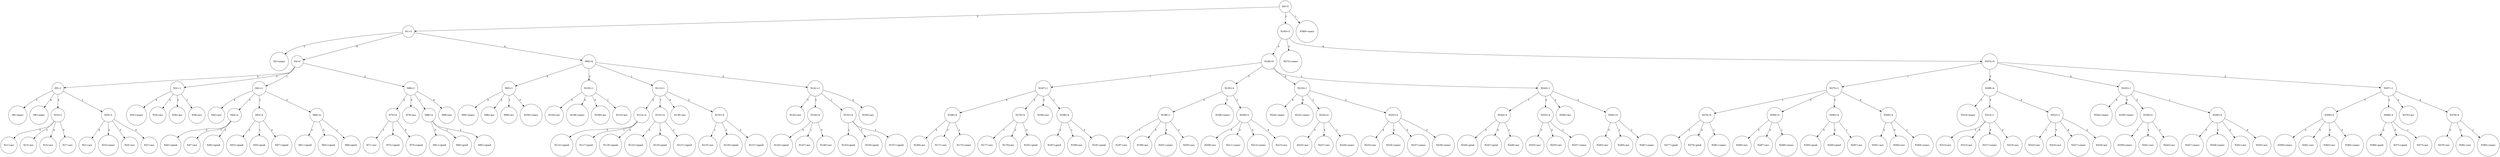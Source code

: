 digraph ID3_tree_visualization {
	node [shape=circle]
	"N0=5"
	"N1=3"
	"N0=5" -> "N1=3" [label=3]
	"N2=unacc"
	"N1=3" -> "N2=unacc" [label=2]
	"N4=0"
	"N1=3" -> "N4=0" [label=6]
	"N5=1"
	"N4=0" -> "N5=1" [label=4]
	"N6=unacc"
	"N5=1" -> "N6=unacc" [label=3]
	"N8=unacc"
	"N5=1" -> "N8=unacc" [label=4]
	"N10=2"
	"N5=1" -> "N10=2" [label=2]
	"N11=acc"
	"N10=2" -> "N11=acc" [label=3]
	"N13=acc"
	"N10=2" -> "N13=acc" [label=2]
	"N15=acc"
	"N10=2" -> "N15=acc" [label=4]
	"N17=acc"
	"N10=2" -> "N17=acc" [label=5]
	"N20=2"
	"N5=1" -> "N20=2" [label=1]
	"N21=acc"
	"N20=2" -> "N21=acc" [label=5]
	"N23=unacc"
	"N20=2" -> "N23=unacc" [label=2]
	"N25=acc"
	"N20=2" -> "N25=acc" [label=3]
	"N27=acc"
	"N20=2" -> "N27=acc" [label=4]
	"N31=1"
	"N4=0" -> "N31=1" [label=3]
	"N32=unacc"
	"N31=1" -> "N32=unacc" [label=4]
	"N34=acc"
	"N31=1" -> "N34=acc" [label=2]
	"N36=acc"
	"N31=1" -> "N36=acc" [label=3]
	"N38=acc"
	"N31=1" -> "N38=acc" [label=1]
	"N41=1"
	"N4=0" -> "N41=1" [label=1]
	"N42=acc"
	"N41=1" -> "N42=acc" [label=4]
	"N44=4"
	"N41=1" -> "N44=4" [label=3]
	"N45=vgood"
	"N44=4" -> "N45=vgood" [label=2]
	"N47=acc"
	"N44=4" -> "N47=acc" [label=1]
	"N49=vgood"
	"N44=4" -> "N49=vgood" [label=3]
	"N52=4"
	"N41=1" -> "N52=4" [label=1]
	"N53=vgood"
	"N52=4" -> "N53=vgood" [label=3]
	"N55=good"
	"N52=4" -> "N55=good" [label=1]
	"N57=vgood"
	"N52=4" -> "N57=vgood" [label=2]
	"N60=4"
	"N41=1" -> "N60=4" [label=2]
	"N61=vgood"
	"N60=4" -> "N61=vgood" [label=2]
	"N63=vgood"
	"N60=4" -> "N63=vgood" [label=3]
	"N65=good"
	"N60=4" -> "N65=good" [label=1]
	"N69=1"
	"N4=0" -> "N69=1" [label=2]
	"N70=4"
	"N69=1" -> "N70=4" [label=2]
	"N71=acc"
	"N70=4" -> "N71=acc" [label=1]
	"N73=vgood"
	"N70=4" -> "N73=vgood" [label=2]
	"N75=vgood"
	"N70=4" -> "N75=vgood" [label=3]
	"N78=acc"
	"N69=1" -> "N78=acc" [label=3]
	"N80=4"
	"N69=1" -> "N80=4" [label=1]
	"N81=vgood"
	"N80=4" -> "N81=vgood" [label=3]
	"N83=good"
	"N80=4" -> "N83=good" [label=1]
	"N85=vgood"
	"N80=4" -> "N85=vgood" [label=2]
	"N88=acc"
	"N69=1" -> "N88=acc" [label=4]
	"N92=0"
	"N1=3" -> "N92=0" [label=4]
	"N93=1"
	"N92=0" -> "N93=1" [label=4]
	"N94=unacc"
	"N93=1" -> "N94=unacc" [label=4]
	"N96=acc"
	"N93=1" -> "N96=acc" [label=2]
	"N98=acc"
	"N93=1" -> "N98=acc" [label=1]
	"N100=unacc"
	"N93=1" -> "N100=unacc" [label=3]
	"N103=1"
	"N92=0" -> "N103=1" [label=3]
	"N104=acc"
	"N103=1" -> "N104=acc" [label=2]
	"N106=unacc"
	"N103=1" -> "N106=unacc" [label=4]
	"N108=acc"
	"N103=1" -> "N108=acc" [label=3]
	"N110=acc"
	"N103=1" -> "N110=acc" [label=1]
	"N113=1"
	"N92=0" -> "N113=1" [label=1]
	"N114=4"
	"N113=1" -> "N114=4" [label=2]
	"N115=vgood"
	"N114=4" -> "N115=vgood" [label=3]
	"N117=good"
	"N114=4" -> "N117=good" [label=1]
	"N119=vgood"
	"N114=4" -> "N119=vgood" [label=2]
	"N122=4"
	"N113=1" -> "N122=4" [label=1]
	"N123=vgood"
	"N122=4" -> "N123=vgood" [label=3]
	"N125=good"
	"N122=4" -> "N125=good" [label=1]
	"N127=vgood"
	"N122=4" -> "N127=vgood" [label=2]
	"N130=acc"
	"N113=1" -> "N130=acc" [label=4]
	"N132=4"
	"N113=1" -> "N132=4" [label=3]
	"N133=acc"
	"N132=4" -> "N133=acc" [label=1]
	"N135=vgood"
	"N132=4" -> "N135=vgood" [label=2]
	"N137=vgood"
	"N132=4" -> "N137=vgood" [label=3]
	"N141=1"
	"N92=0" -> "N141=1" [label=2]
	"N142=acc"
	"N141=1" -> "N142=acc" [label=3]
	"N144=4"
	"N141=1" -> "N144=4" [label=2]
	"N145=vgood"
	"N144=4" -> "N145=vgood" [label=3]
	"N147=acc"
	"N144=4" -> "N147=acc" [label=1]
	"N149=acc"
	"N144=4" -> "N149=acc" [label=2]
	"N152=4"
	"N141=1" -> "N152=4" [label=1]
	"N153=good"
	"N152=4" -> "N153=good" [label=1]
	"N155=good"
	"N152=4" -> "N155=good" [label=2]
	"N157=vgood"
	"N152=4" -> "N157=vgood" [label=3]
	"N160=acc"
	"N141=1" -> "N160=acc" [label=4]
	"N165=3"
	"N0=5" -> "N165=3" [label=2]
	"N166=0"
	"N165=3" -> "N166=0" [label=4]
	"N167=1"
	"N166=0" -> "N167=1" [label=1]
	"N168=4"
	"N167=1" -> "N168=4" [label=4]
	"N169=acc"
	"N168=4" -> "N169=acc" [label=3]
	"N171=acc"
	"N168=4" -> "N171=acc" [label=2]
	"N173=unacc"
	"N168=4" -> "N173=unacc" [label=1]
	"N176=4"
	"N167=1" -> "N176=4" [label=2]
	"N177=acc"
	"N176=4" -> "N177=acc" [label=1]
	"N179=acc"
	"N176=4" -> "N179=acc" [label=2]
	"N181=good"
	"N176=4" -> "N181=good" [label=3]
	"N184=acc"
	"N167=1" -> "N184=acc" [label=3]
	"N186=4"
	"N167=1" -> "N186=4" [label=1]
	"N187=good"
	"N186=4" -> "N187=good" [label=2]
	"N189=acc"
	"N186=4" -> "N189=acc" [label=1]
	"N191=good"
	"N186=4" -> "N191=good" [label=3]
	"N195=4"
	"N166=0" -> "N195=4" [label=3]
	"N196=1"
	"N195=4" -> "N196=1" [label=3]
	"N197=acc"
	"N196=1" -> "N197=acc" [label=1]
	"N199=acc"
	"N196=1" -> "N199=acc" [label=3]
	"N201=unacc"
	"N196=1" -> "N201=unacc" [label=4]
	"N203=acc"
	"N196=1" -> "N203=acc" [label=2]
	"N206=unacc"
	"N195=4" -> "N206=unacc" [label=1]
	"N208=2"
	"N195=4" -> "N208=2" [label=2]
	"N209=acc"
	"N208=2" -> "N209=acc" [label=5]
	"N211=unacc"
	"N208=2" -> "N211=unacc" [label=2]
	"N213=unacc"
	"N208=2" -> "N213=unacc" [label=3]
	"N215=acc"
	"N208=2" -> "N215=acc" [label=4]
	"N219=1"
	"N166=0" -> "N219=1" [label=4]
	"N220=unacc"
	"N219=1" -> "N220=unacc" [label=4]
	"N222=unacc"
	"N219=1" -> "N222=unacc" [label=3]
	"N224=4"
	"N219=1" -> "N224=4" [label=1]
	"N225=acc"
	"N224=4" -> "N225=acc" [label=3]
	"N227=acc"
	"N224=4" -> "N227=acc" [label=2]
	"N229=unacc"
	"N224=4" -> "N229=unacc" [label=1]
	"N232=2"
	"N219=1" -> "N232=2" [label=2]
	"N233=acc"
	"N232=2" -> "N233=acc" [label=4]
	"N235=unacc"
	"N232=2" -> "N235=unacc" [label=2]
	"N237=unacc"
	"N232=2" -> "N237=unacc" [label=5]
	"N239=unacc"
	"N232=2" -> "N239=unacc" [label=3]
	"N243=1"
	"N166=0" -> "N243=1" [label=2]
	"N244=4"
	"N243=1" -> "N244=4" [label=1]
	"N245=good"
	"N244=4" -> "N245=good" [label=3]
	"N247=good"
	"N244=4" -> "N247=good" [label=2]
	"N249=acc"
	"N244=4" -> "N249=acc" [label=1]
	"N252=4"
	"N243=1" -> "N252=4" [label=4]
	"N253=acc"
	"N252=4" -> "N253=acc" [label=3]
	"N255=acc"
	"N252=4" -> "N255=acc" [label=2]
	"N257=unacc"
	"N252=4" -> "N257=unacc" [label=1]
	"N260=acc"
	"N243=1" -> "N260=acc" [label=2]
	"N262=4"
	"N243=1" -> "N262=4" [label=3]
	"N263=acc"
	"N262=4" -> "N263=acc" [label=3]
	"N265=acc"
	"N262=4" -> "N265=acc" [label=2]
	"N267=unacc"
	"N262=4" -> "N267=unacc" [label=1]
	"N272=unacc"
	"N165=3" -> "N272=unacc" [label=2]
	"N274=0"
	"N165=3" -> "N274=0" [label=6]
	"N275=1"
	"N274=0" -> "N275=1" [label=1]
	"N276=4"
	"N275=1" -> "N276=4" [label=1]
	"N277=good"
	"N276=4" -> "N277=good" [label=2]
	"N279=good"
	"N276=4" -> "N279=good" [label=3]
	"N281=unacc"
	"N276=4" -> "N281=unacc" [label=1]
	"N284=4"
	"N275=1" -> "N284=4" [label=3]
	"N285=acc"
	"N284=4" -> "N285=acc" [label=2]
	"N287=acc"
	"N284=4" -> "N287=acc" [label=3]
	"N289=unacc"
	"N284=4" -> "N289=unacc" [label=1]
	"N292=4"
	"N275=1" -> "N292=4" [label=2]
	"N293=good"
	"N292=4" -> "N293=good" [label=2]
	"N295=good"
	"N292=4" -> "N295=good" [label=3]
	"N297=acc"
	"N292=4" -> "N297=acc" [label=1]
	"N300=4"
	"N275=1" -> "N300=4" [label=4]
	"N301=acc"
	"N300=4" -> "N301=acc" [label=3]
	"N303=acc"
	"N300=4" -> "N303=acc" [label=2]
	"N305=unacc"
	"N300=4" -> "N305=unacc" [label=1]
	"N309=4"
	"N274=0" -> "N309=4" [label=3]
	"N310=unacc"
	"N309=4" -> "N310=unacc" [label=1]
	"N312=1"
	"N309=4" -> "N312=1" [label=2]
	"N313=acc"
	"N312=1" -> "N313=acc" [label=1]
	"N315=acc"
	"N312=1" -> "N315=acc" [label=3]
	"N317=unacc"
	"N312=1" -> "N317=unacc" [label=4]
	"N319=acc"
	"N312=1" -> "N319=acc" [label=2]
	"N322=1"
	"N309=4" -> "N322=1" [label=3]
	"N323=acc"
	"N322=1" -> "N323=acc" [label=1]
	"N325=acc"
	"N322=1" -> "N325=acc" [label=3]
	"N327=unacc"
	"N322=1" -> "N327=unacc" [label=4]
	"N329=acc"
	"N322=1" -> "N329=acc" [label=2]
	"N333=1"
	"N274=0" -> "N333=1" [label=4]
	"N334=unacc"
	"N333=1" -> "N334=unacc" [label=4]
	"N336=unacc"
	"N333=1" -> "N336=unacc" [label=3]
	"N338=4"
	"N333=1" -> "N338=4" [label=2]
	"N339=unacc"
	"N338=4" -> "N339=unacc" [label=1]
	"N341=acc"
	"N338=4" -> "N341=acc" [label=2]
	"N343=acc"
	"N338=4" -> "N343=acc" [label=3]
	"N346=2"
	"N333=1" -> "N346=2" [label=1]
	"N347=unacc"
	"N346=2" -> "N347=unacc" [label=3]
	"N349=unacc"
	"N346=2" -> "N349=unacc" [label=2]
	"N351=acc"
	"N346=2" -> "N351=acc" [label=5]
	"N353=acc"
	"N346=2" -> "N353=acc" [label=4]
	"N357=1"
	"N274=0" -> "N357=1" [label=2]
	"N358=2"
	"N357=1" -> "N358=2" [label=3]
	"N359=unacc"
	"N358=2" -> "N359=unacc" [label=4]
	"N361=acc"
	"N358=2" -> "N361=acc" [label=5]
	"N363=acc"
	"N358=2" -> "N363=acc" [label=3]
	"N365=unacc"
	"N358=2" -> "N365=unacc" [label=2]
	"N368=4"
	"N357=1" -> "N368=4" [label=1]
	"N369=good"
	"N368=4" -> "N369=good" [label=2]
	"N371=good"
	"N368=4" -> "N371=good" [label=3]
	"N373=acc"
	"N368=4" -> "N373=acc" [label=1]
	"N376=acc"
	"N357=1" -> "N376=acc" [label=2]
	"N378=4"
	"N357=1" -> "N378=4" [label=4]
	"N379=acc"
	"N378=4" -> "N379=acc" [label=2]
	"N381=acc"
	"N378=4" -> "N381=acc" [label=3]
	"N383=unacc"
	"N378=4" -> "N383=unacc" [label=1]
	"N389=unacc"
	"N0=5" -> "N389=unacc" [label=1]
}
